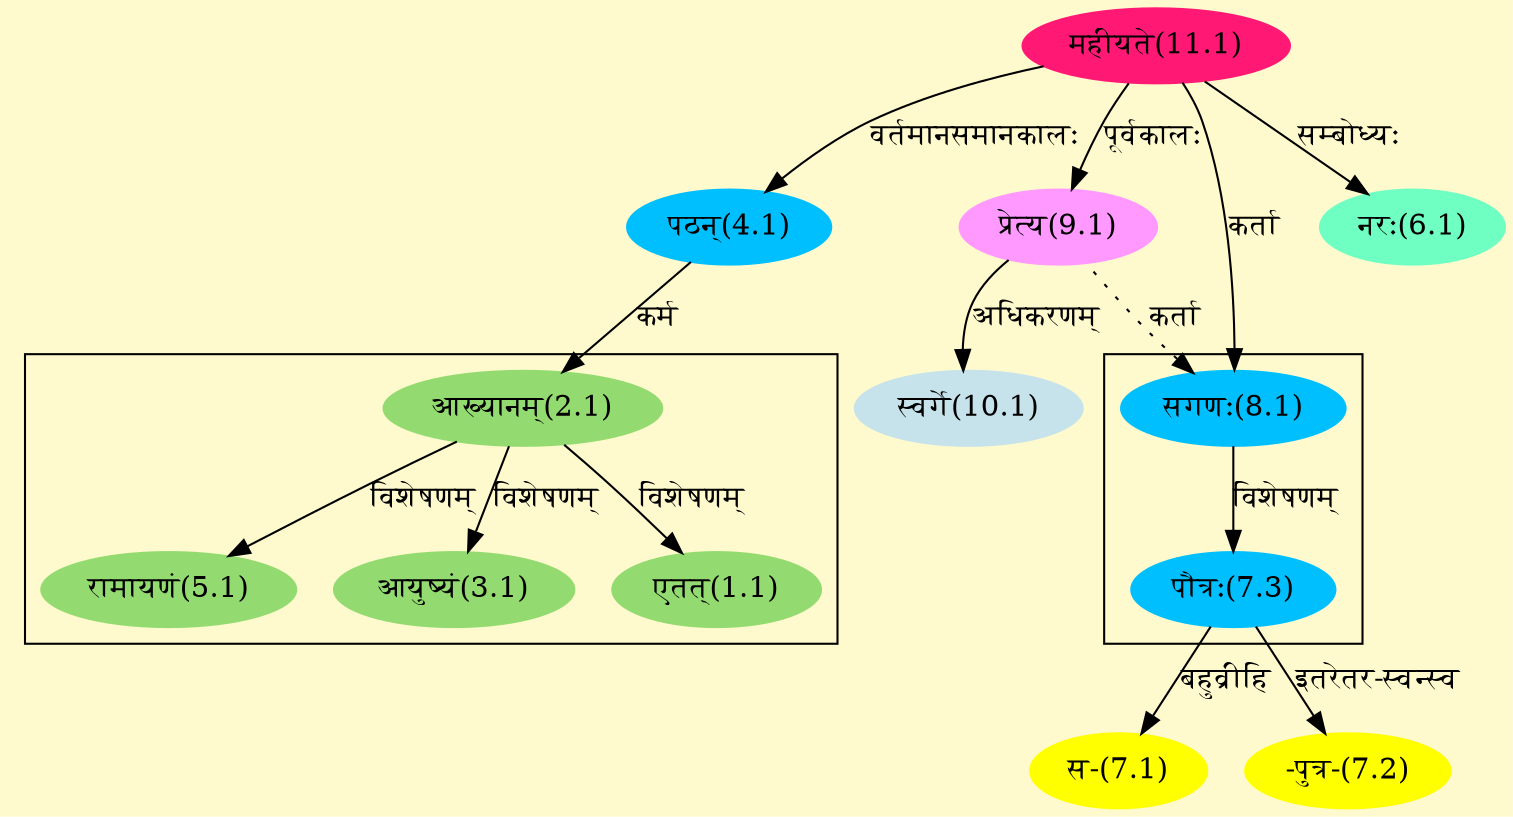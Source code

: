 digraph G{
rankdir=BT;
 compound=true;
 bgcolor="lemonchiffon1";

subgraph cluster_1{
Node1_1 [style=filled, color="#93DB70" label = "एतत्(1.1)"]
Node2_1 [style=filled, color="#93DB70" label = "आख्यानम्(2.1)"]
Node3_1 [style=filled, color="#93DB70" label = "आयुष्यं(3.1)"]
Node5_1 [style=filled, color="#93DB70" label = "रामायणं(5.1)"]

}

subgraph cluster_2{
Node7_3 [style=filled, color="#00BFFF" label = "पौत्रः(7.3)"]
Node8_1 [style=filled, color="#00BFFF" label = "सगणः(8.1)"]

}
Node2_1 [style=filled, color="#93DB70" label = "आख्यानम्(2.1)"]
Node4_1 [style=filled, color="#00BFFF" label = "पठन्(4.1)"]
Node11_1 [style=filled, color="#FF1975" label = "महीयते(11.1)"]
Node6_1 [style=filled, color="#6FFFC3" label = "नरः(6.1)"]
Node7_1 [style=filled, color="#FFFF00" label = "स-(7.1)"]
Node7_3 [style=filled, color="#00BFFF" label = "पौत्रः(7.3)"]
Node7_2 [style=filled, color="#FFFF00" label = "-पुत्र-(7.2)"]
Node8_1 [style=filled, color="#00BFFF" label = "सगणः(8.1)"]
Node9_1 [style=filled, color="#FF99FF" label = "प्रेत्य(9.1)"]
Node10_1 [style=filled, color="#C6E2EB" label = "स्वर्गे(10.1)"]
/* Start of Relations section */

Node1_1 -> Node2_1 [  label="विशेषणम्"  dir="back" ]
Node2_1 -> Node4_1 [  label="कर्म"  dir="back" ]
Node3_1 -> Node2_1 [  label="विशेषणम्"  dir="back" ]
Node4_1 -> Node11_1 [  label="वर्तमानसमानकालः"  dir="back" ]
Node5_1 -> Node2_1 [  label="विशेषणम्"  dir="back" ]
Node6_1 -> Node11_1 [  label="सम्बोध्यः"  dir="back" ]
Node7_1 -> Node7_3 [  label="बहुव्रीहि"  dir="back" ]
Node7_2 -> Node7_3 [  label="इतरेतर-स्वन्स्व"  dir="back" ]
Node7_3 -> Node8_1 [  label="विशेषणम्"  dir="back" ]
Node8_1 -> Node11_1 [  label="कर्ता"  dir="back" ]
Node8_1 -> Node9_1 [ style=dotted label="कर्ता"  dir="back" ]
Node9_1 -> Node11_1 [  label="पूर्वकालः"  dir="back" ]
Node10_1 -> Node9_1 [  label="अधिकरणम्"  dir="back" ]
}
